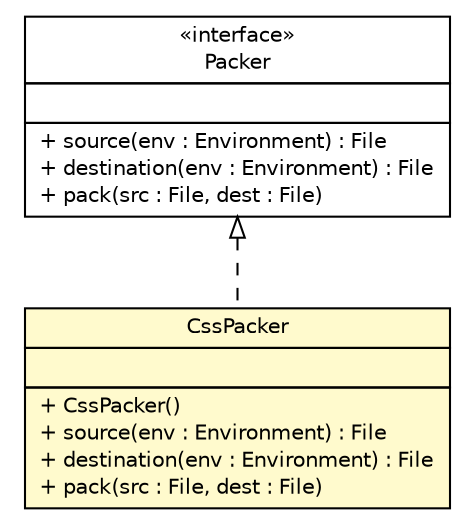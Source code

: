 #!/usr/local/bin/dot
#
# Class diagram 
# Generated by UMLGraph version 5.1 (http://www.umlgraph.org/)
#

digraph G {
	edge [fontname="Helvetica",fontsize=10,labelfontname="Helvetica",labelfontsize=10];
	node [fontname="Helvetica",fontsize=10,shape=plaintext];
	nodesep=0.25;
	ranksep=0.5;
	// com.rexsl.maven.Packer
	c477 [label=<<table title="com.rexsl.maven.Packer" border="0" cellborder="1" cellspacing="0" cellpadding="2" port="p" href="../Packer.html">
		<tr><td><table border="0" cellspacing="0" cellpadding="1">
<tr><td align="center" balign="center"> &#171;interface&#187; </td></tr>
<tr><td align="center" balign="center"> Packer </td></tr>
		</table></td></tr>
		<tr><td><table border="0" cellspacing="0" cellpadding="1">
<tr><td align="left" balign="left">  </td></tr>
		</table></td></tr>
		<tr><td><table border="0" cellspacing="0" cellpadding="1">
<tr><td align="left" balign="left"> + source(env : Environment) : File </td></tr>
<tr><td align="left" balign="left"> + destination(env : Environment) : File </td></tr>
<tr><td align="left" balign="left"> + pack(src : File, dest : File) </td></tr>
		</table></td></tr>
		</table>>, fontname="Helvetica", fontcolor="black", fontsize=10.0];
	// com.rexsl.maven.packers.CssPacker
	c489 [label=<<table title="com.rexsl.maven.packers.CssPacker" border="0" cellborder="1" cellspacing="0" cellpadding="2" port="p" bgcolor="lemonChiffon" href="./CssPacker.html">
		<tr><td><table border="0" cellspacing="0" cellpadding="1">
<tr><td align="center" balign="center"> CssPacker </td></tr>
		</table></td></tr>
		<tr><td><table border="0" cellspacing="0" cellpadding="1">
<tr><td align="left" balign="left">  </td></tr>
		</table></td></tr>
		<tr><td><table border="0" cellspacing="0" cellpadding="1">
<tr><td align="left" balign="left"> + CssPacker() </td></tr>
<tr><td align="left" balign="left"> + source(env : Environment) : File </td></tr>
<tr><td align="left" balign="left"> + destination(env : Environment) : File </td></tr>
<tr><td align="left" balign="left"> + pack(src : File, dest : File) </td></tr>
		</table></td></tr>
		</table>>, fontname="Helvetica", fontcolor="black", fontsize=10.0];
	//com.rexsl.maven.packers.CssPacker implements com.rexsl.maven.Packer
	c477:p -> c489:p [dir=back,arrowtail=empty,style=dashed];
}

